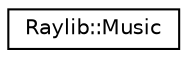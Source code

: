 digraph "Graphical Class Hierarchy"
{
 // LATEX_PDF_SIZE
  edge [fontname="Helvetica",fontsize="10",labelfontname="Helvetica",labelfontsize="10"];
  node [fontname="Helvetica",fontsize="10",shape=record];
  rankdir="LR";
  Node0 [label="Raylib::Music",height=0.2,width=0.4,color="black", fillcolor="white", style="filled",URL="$class_raylib_1_1_music.html",tooltip=" "];
}
